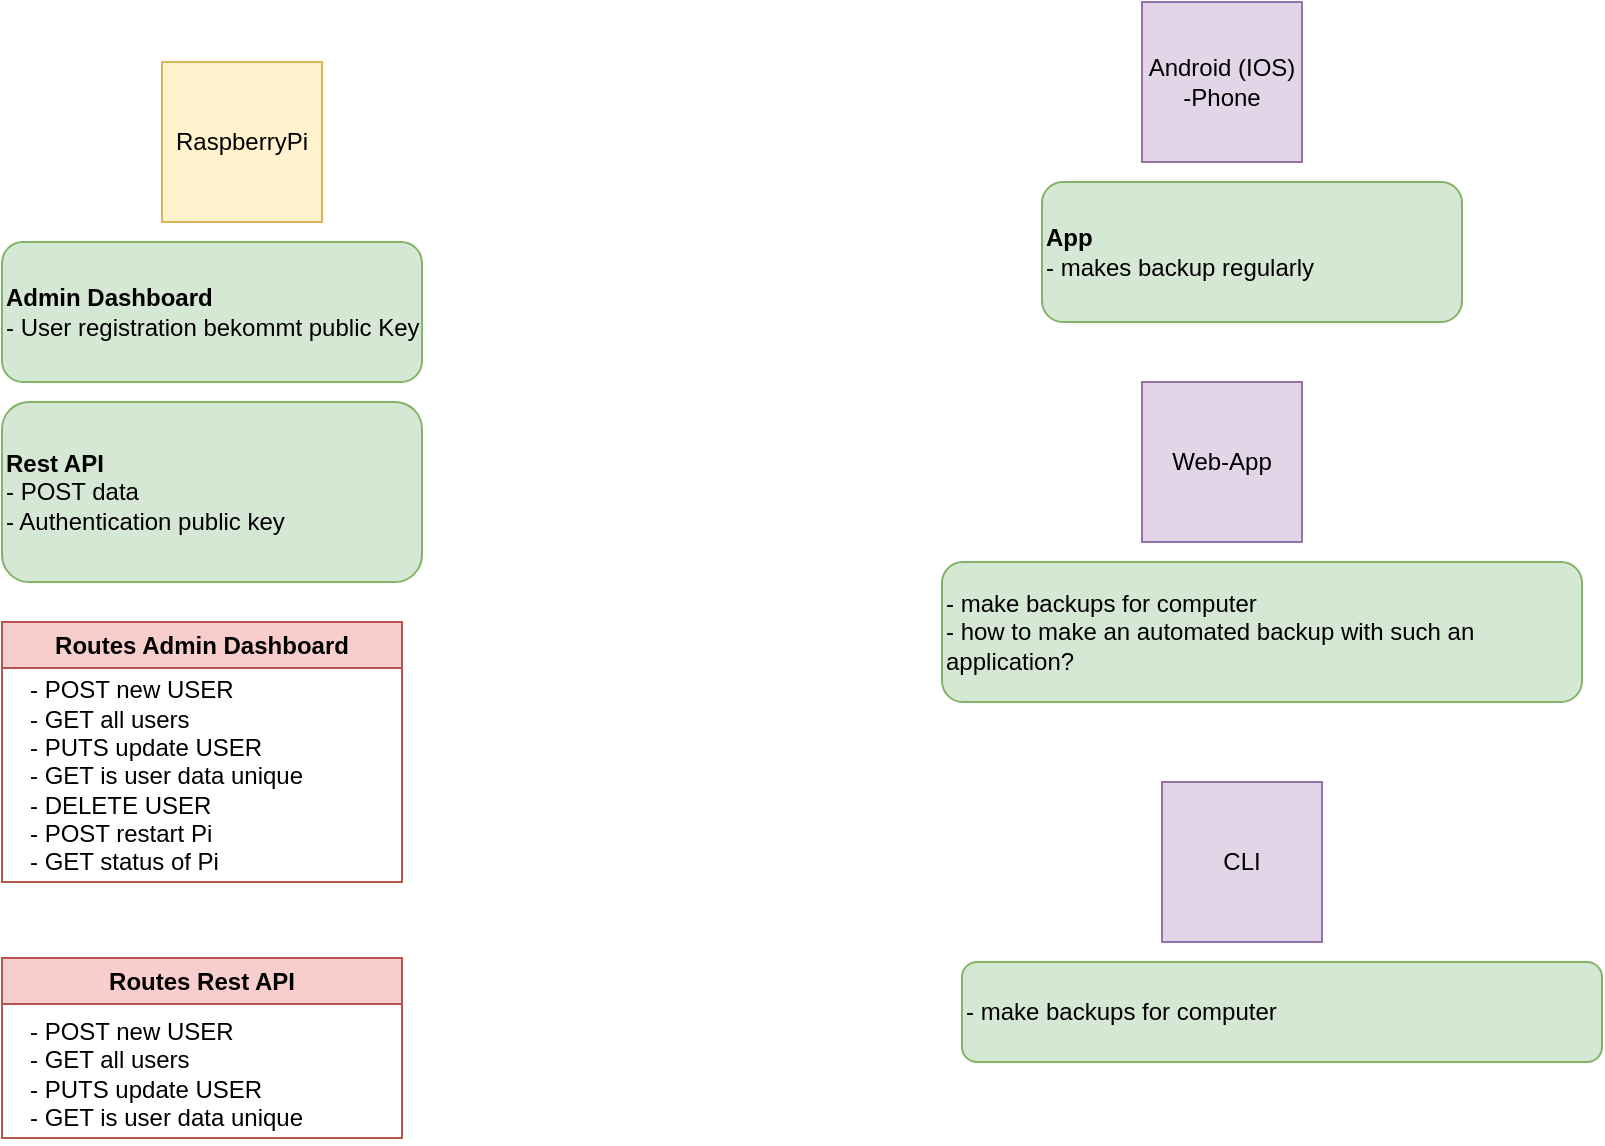 <mxfile version="21.6.8" type="github">
  <diagram name="Page-1" id="wlakbD712wwlNp6-Xunv">
    <mxGraphModel dx="1434" dy="766" grid="1" gridSize="10" guides="1" tooltips="1" connect="1" arrows="1" fold="1" page="1" pageScale="1" pageWidth="850" pageHeight="1100" math="0" shadow="0">
      <root>
        <mxCell id="0" />
        <mxCell id="1" parent="0" />
        <mxCell id="bZQcsfnl17OWeuW7Iqxn-1" value="RaspberryPi&lt;br&gt;" style="whiteSpace=wrap;html=1;aspect=fixed;fillColor=#fff2cc;strokeColor=#d6b656;" vertex="1" parent="1">
          <mxGeometry x="120" y="40" width="80" height="80" as="geometry" />
        </mxCell>
        <mxCell id="bZQcsfnl17OWeuW7Iqxn-4" value="&lt;div align=&quot;left&quot;&gt;&lt;b&gt;Admin Dashboard&lt;/b&gt;&lt;br&gt;- User registration bekommt public Key&lt;/div&gt;" style="rounded=1;whiteSpace=wrap;html=1;fillColor=#d5e8d4;strokeColor=#82b366;align=left;" vertex="1" parent="1">
          <mxGeometry x="40" y="130" width="210" height="70" as="geometry" />
        </mxCell>
        <mxCell id="bZQcsfnl17OWeuW7Iqxn-5" value="&lt;div align=&quot;left&quot;&gt;&lt;b&gt;Rest API&lt;/b&gt;&lt;br&gt;- POST data&lt;/div&gt;&lt;div align=&quot;left&quot;&gt;- Authentication public key&lt;br&gt;&lt;/div&gt;" style="rounded=1;whiteSpace=wrap;html=1;fillColor=#d5e8d4;strokeColor=#82b366;align=left;" vertex="1" parent="1">
          <mxGeometry x="40" y="210" width="210" height="90" as="geometry" />
        </mxCell>
        <mxCell id="bZQcsfnl17OWeuW7Iqxn-7" value="Android (IOS) -Phone" style="whiteSpace=wrap;html=1;aspect=fixed;fillColor=#e1d5e7;strokeColor=#9673a6;" vertex="1" parent="1">
          <mxGeometry x="610" y="10" width="80" height="80" as="geometry" />
        </mxCell>
        <mxCell id="bZQcsfnl17OWeuW7Iqxn-9" value="&lt;b&gt;App&lt;br&gt;&lt;/b&gt;- makes backup regularly" style="rounded=1;whiteSpace=wrap;html=1;fillColor=#d5e8d4;strokeColor=#82b366;align=left;" vertex="1" parent="1">
          <mxGeometry x="560" y="100" width="210" height="70" as="geometry" />
        </mxCell>
        <mxCell id="bZQcsfnl17OWeuW7Iqxn-10" value="Web-App" style="whiteSpace=wrap;html=1;aspect=fixed;fillColor=#e1d5e7;strokeColor=#9673a6;" vertex="1" parent="1">
          <mxGeometry x="610" y="200" width="80" height="80" as="geometry" />
        </mxCell>
        <mxCell id="bZQcsfnl17OWeuW7Iqxn-11" value="- make backups for computer&lt;br&gt;- how to make an automated backup with such an application?" style="rounded=1;whiteSpace=wrap;html=1;fillColor=#d5e8d4;strokeColor=#82b366;align=left;" vertex="1" parent="1">
          <mxGeometry x="510" y="290" width="320" height="70" as="geometry" />
        </mxCell>
        <mxCell id="bZQcsfnl17OWeuW7Iqxn-12" value="CLI" style="whiteSpace=wrap;html=1;aspect=fixed;fillColor=#e1d5e7;strokeColor=#9673a6;" vertex="1" parent="1">
          <mxGeometry x="620" y="400" width="80" height="80" as="geometry" />
        </mxCell>
        <mxCell id="bZQcsfnl17OWeuW7Iqxn-13" value="- make backups for computer&lt;br&gt;" style="rounded=1;whiteSpace=wrap;html=1;fillColor=#d5e8d4;strokeColor=#82b366;align=left;" vertex="1" parent="1">
          <mxGeometry x="520" y="490" width="320" height="50" as="geometry" />
        </mxCell>
        <mxCell id="bZQcsfnl17OWeuW7Iqxn-15" value="Routes Admin Dashboard" style="swimlane;whiteSpace=wrap;html=1;fillColor=#f8cecc;strokeColor=#b85450;" vertex="1" parent="1">
          <mxGeometry x="40" y="320" width="200" height="130" as="geometry" />
        </mxCell>
        <mxCell id="bZQcsfnl17OWeuW7Iqxn-16" value="&lt;div align=&quot;left&quot;&gt;- POST new USER&lt;br&gt;- GET all users&lt;/div&gt;&lt;div align=&quot;left&quot;&gt;- PUTS update USER&lt;/div&gt;&lt;div align=&quot;left&quot;&gt;- GET is user data unique&lt;/div&gt;&lt;div align=&quot;left&quot;&gt;- DELETE USER&lt;/div&gt;&lt;div align=&quot;left&quot;&gt;- POST restart Pi&lt;/div&gt;&lt;div align=&quot;left&quot;&gt;- GET status of Pi&lt;br&gt;&lt;/div&gt;" style="text;html=1;align=left;verticalAlign=middle;resizable=0;points=[];autosize=1;strokeColor=none;fillColor=none;" vertex="1" parent="bZQcsfnl17OWeuW7Iqxn-15">
          <mxGeometry x="12" y="22" width="160" height="110" as="geometry" />
        </mxCell>
        <mxCell id="bZQcsfnl17OWeuW7Iqxn-19" value="Routes Rest API" style="swimlane;whiteSpace=wrap;html=1;fillColor=#f8cecc;strokeColor=#b85450;" vertex="1" parent="1">
          <mxGeometry x="40" y="488" width="200" height="90" as="geometry" />
        </mxCell>
        <mxCell id="bZQcsfnl17OWeuW7Iqxn-20" value="&lt;div align=&quot;left&quot;&gt;- POST new USER&lt;br&gt;- GET all users&lt;/div&gt;&lt;div align=&quot;left&quot;&gt;- PUTS update USER&lt;/div&gt;&lt;div align=&quot;left&quot;&gt;- GET is user data unique&lt;br&gt;&lt;/div&gt;" style="text;html=1;align=left;verticalAlign=middle;resizable=0;points=[];autosize=1;strokeColor=none;fillColor=none;" vertex="1" parent="bZQcsfnl17OWeuW7Iqxn-19">
          <mxGeometry x="12" y="23" width="160" height="70" as="geometry" />
        </mxCell>
      </root>
    </mxGraphModel>
  </diagram>
</mxfile>
